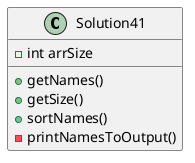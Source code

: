 @startuml
class Solution41 {

-int arrSize

+getNames()
+getSize()
+sortNames()
-printNamesToOutput()
}
@enduml